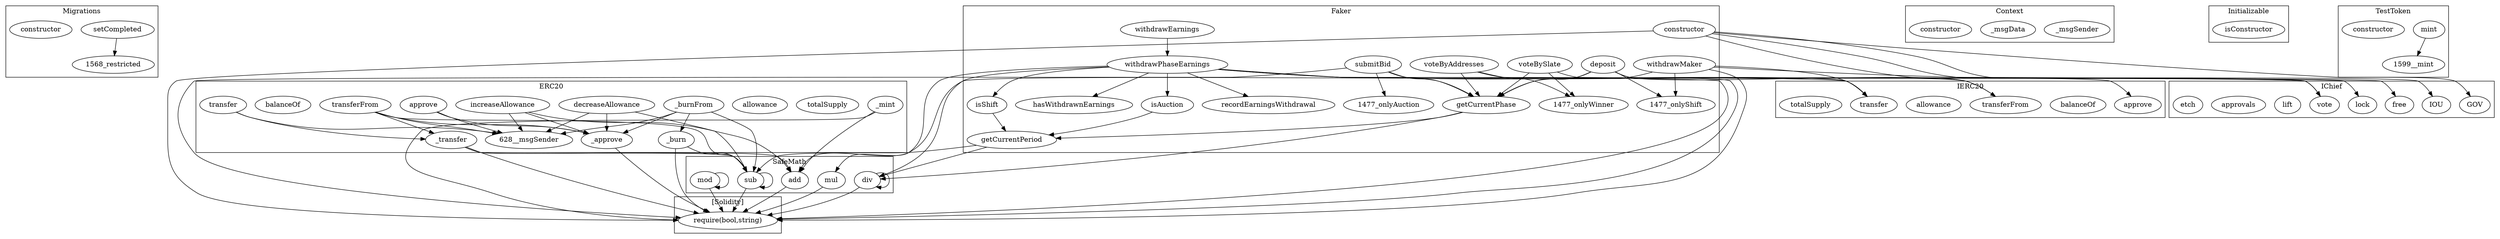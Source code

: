 strict digraph {
subgraph cluster_1568_Migrations {
label = "Migrations"
"1568_setCompleted" [label="setCompleted"]
"1568_constructor" [label="constructor"]
"1568_setCompleted" -> "1568_restricted"
}subgraph cluster_1477_Faker {
label = "Faker"
"1477_getCurrentPhase" [label="getCurrentPhase"]
"1477_constructor" [label="constructor"]
"1477_getCurrentPeriod" [label="getCurrentPeriod"]
"1477_isShift" [label="isShift"]
"1477_hasWithdrawnEarnings" [label="hasWithdrawnEarnings"]
"1477_withdrawEarnings" [label="withdrawEarnings"]
"1477_voteBySlate" [label="voteBySlate"]
"1477_voteByAddresses" [label="voteByAddresses"]
"1477_submitBid" [label="submitBid"]
"1477_withdrawPhaseEarnings" [label="withdrawPhaseEarnings"]
"1477_isAuction" [label="isAuction"]
"1477_deposit" [label="deposit"]
"1477_recordEarningsWithdrawal" [label="recordEarningsWithdrawal"]
"1477_withdrawMaker" [label="withdrawMaker"]
"1477_withdrawPhaseEarnings" -> "1477_recordEarningsWithdrawal"
"1477_withdrawPhaseEarnings" -> "1477_isAuction"
"1477_withdrawMaker" -> "1477_onlyShift"
"1477_submitBid" -> "1477_onlyAuction"
"1477_submitBid" -> "1477_getCurrentPhase"
"1477_voteByAddresses" -> "1477_getCurrentPhase"
"1477_deposit" -> "1477_getCurrentPhase"
"1477_deposit" -> "1477_onlyShift"
"1477_getCurrentPhase" -> "1477_getCurrentPeriod"
"1477_withdrawPhaseEarnings" -> "1477_hasWithdrawnEarnings"
"1477_isAuction" -> "1477_getCurrentPeriod"
"1477_withdrawPhaseEarnings" -> "1477_isShift"
"1477_voteBySlate" -> "1477_onlyWinner"
"1477_voteByAddresses" -> "1477_onlyWinner"
"1477_withdrawPhaseEarnings" -> "1477_getCurrentPhase"
"1477_voteBySlate" -> "1477_getCurrentPhase"
"1477_withdrawEarnings" -> "1477_withdrawPhaseEarnings"
"1477_withdrawMaker" -> "1477_getCurrentPhase"
"1477_isShift" -> "1477_getCurrentPeriod"
}subgraph cluster_628_ERC20 {
label = "ERC20"
"628_approve" [label="approve"]
"628_totalSupply" [label="totalSupply"]
"628_allowance" [label="allowance"]
"628_increaseAllowance" [label="increaseAllowance"]
"628_decreaseAllowance" [label="decreaseAllowance"]
"628__approve" [label="_approve"]
"628__burnFrom" [label="_burnFrom"]
"628__burn" [label="_burn"]
"628_transfer" [label="transfer"]
"628__mint" [label="_mint"]
"628_balanceOf" [label="balanceOf"]
"628__transfer" [label="_transfer"]
"628_transferFrom" [label="transferFrom"]
"628__burnFrom" -> "628__approve"
"628_approve" -> "628__approve"
"628__burnFrom" -> "628__msgSender"
"628__burnFrom" -> "628__burn"
"628_decreaseAllowance" -> "628__approve"
"628_transferFrom" -> "628__approve"
"628_decreaseAllowance" -> "628__msgSender"
"628_transferFrom" -> "628__transfer"
"628_transferFrom" -> "628__msgSender"
"628_transfer" -> "628__transfer"
"628_transfer" -> "628__msgSender"
"628_increaseAllowance" -> "628__approve"
"628_increaseAllowance" -> "628__msgSender"
"628_approve" -> "628__msgSender"
}subgraph cluster_216_SafeMath {
label = "SafeMath"
"216_add" [label="add"]
"216_sub" [label="sub"]
"216_mul" [label="mul"]
"216_div" [label="div"]
"216_mod" [label="mod"]
"216_div" -> "216_div"
"216_mod" -> "216_mod"
"216_sub" -> "216_sub"
}subgraph cluster_697_IERC20 {
label = "IERC20"
"697_transfer" [label="transfer"]
"697_balanceOf" [label="balanceOf"]
"697_transferFrom" [label="transferFrom"]
"697_allowance" [label="allowance"]
"697_approve" [label="approve"]
"697_totalSupply" [label="totalSupply"]
}subgraph cluster_1531_IChief {
label = "IChief"
"1531_IOU" [label="IOU"]
"1531_GOV" [label="GOV"]
"1531_free" [label="free"]
"1531_vote" [label="vote"]
"1531_lock" [label="lock"]
"1531_lift" [label="lift"]
"1531_approvals" [label="approvals"]
"1531_etch" [label="etch"]
}subgraph cluster_29_Context {
label = "Context"
"29__msgSender" [label="_msgSender"]
"29__msgData" [label="_msgData"]
"29_constructor" [label="constructor"]
}subgraph cluster_766_Initializable {
label = "Initializable"
"766_isConstructor" [label="isConstructor"]
}subgraph cluster_1599_TestToken {
label = "TestToken"
"1599_mint" [label="mint"]
"1599_constructor" [label="constructor"]
"1599_mint" -> "1599__mint"
}subgraph cluster_solidity {
label = "[Solidity]"
"require(bool,string)" 
"216_mul" -> "require(bool,string)"
"628__approve" -> "require(bool,string)"
"1477_withdrawPhaseEarnings" -> "require(bool,string)"
"216_div" -> "require(bool,string)"
"628__transfer" -> "require(bool,string)"
"628__mint" -> "require(bool,string)"
"216_sub" -> "require(bool,string)"
"1477_constructor" -> "require(bool,string)"
"1477_submitBid" -> "require(bool,string)"
"1477_withdrawMaker" -> "require(bool,string)"
"628__burn" -> "require(bool,string)"
"216_add" -> "require(bool,string)"
"216_mod" -> "require(bool,string)"
"1477_deposit" -> "require(bool,string)"
}"628__burnFrom" -> "216_sub"
"1477_constructor" -> "1531_IOU"
"1477_deposit" -> "216_add"
"628_decreaseAllowance" -> "216_sub"
"1477_getCurrentPhase" -> "216_div"
"628_increaseAllowance" -> "216_add"
"1477_deposit" -> "1531_lock"
"1477_voteBySlate" -> "1531_vote"
"1477_withdrawPhaseEarnings" -> "216_div"
"628__transfer" -> "216_add"
"1477_constructor" -> "697_approve"
"628__mint" -> "216_add"
"1477_constructor" -> "1531_vote"
"1477_voteByAddresses" -> "1531_vote"
"1477_getCurrentPeriod" -> "216_sub"
"1477_withdrawMaker" -> "1531_free"
"628__burn" -> "216_sub"
"1477_withdrawPhaseEarnings" -> "697_transfer"
"1477_deposit" -> "697_transferFrom"
"628_transferFrom" -> "216_sub"
"1477_constructor" -> "1531_GOV"
"1477_getCurrentPeriod" -> "216_div"
"1477_submitBid" -> "697_transferFrom"
"628__transfer" -> "216_sub"
"1477_withdrawMaker" -> "697_transfer"
"1477_submitBid" -> "697_transfer"
"1477_withdrawPhaseEarnings" -> "216_mul"
}